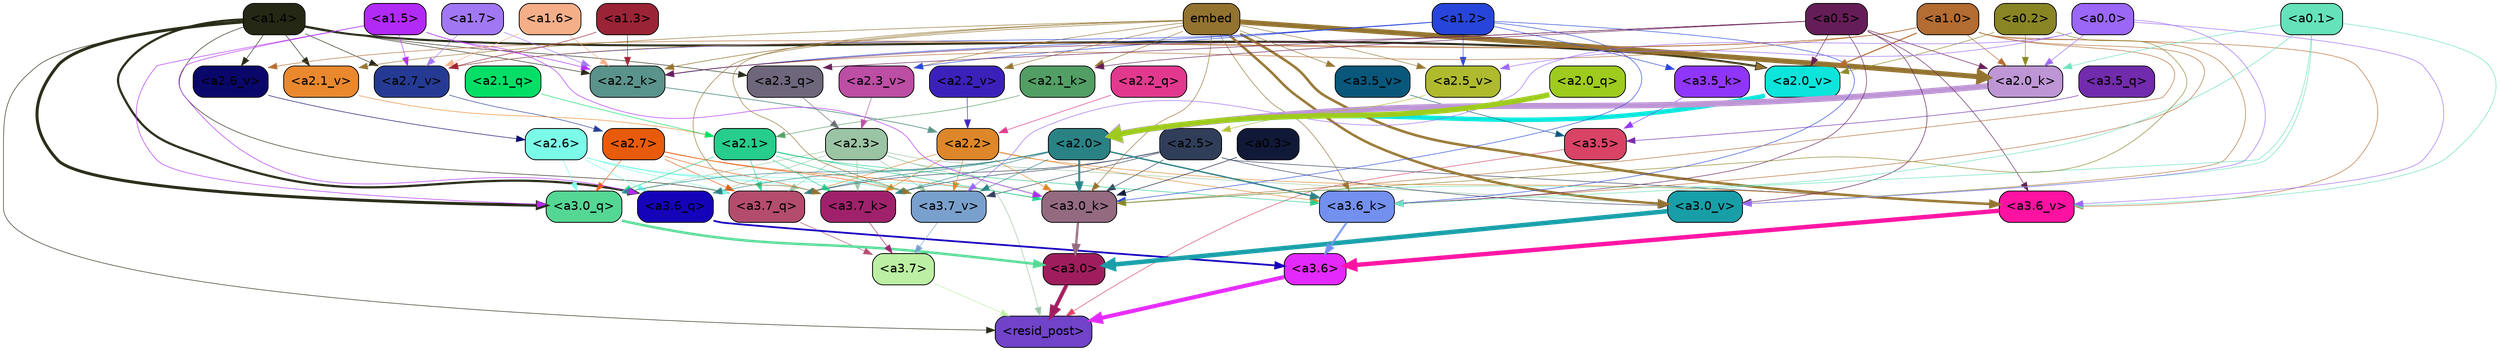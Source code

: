 strict digraph "" {
	graph [bgcolor=transparent,
		layout=dot,
		overlap=false,
		splines=true
	];
	"<a3.7>"	[color=black,
		fillcolor="#bcefa3",
		fontname=Helvetica,
		shape=box,
		style="filled, rounded"];
	"<resid_post>"	[color=black,
		fillcolor="#7043c8",
		fontname=Helvetica,
		shape=box,
		style="filled, rounded"];
	"<a3.7>" -> "<resid_post>"	[color="#bcefa3",
		penwidth=0.6];
	"<a3.6>"	[color=black,
		fillcolor="#e329fb",
		fontname=Helvetica,
		shape=box,
		style="filled, rounded"];
	"<a3.6>" -> "<resid_post>"	[color="#e329fb",
		penwidth=4.648244500160217];
	"<a3.5>"	[color=black,
		fillcolor="#d94365",
		fontname=Helvetica,
		shape=box,
		style="filled, rounded"];
	"<a3.5>" -> "<resid_post>"	[color="#d94365",
		penwidth=0.6];
	"<a3.0>"	[color=black,
		fillcolor="#9f1d5d",
		fontname=Helvetica,
		shape=box,
		style="filled, rounded"];
	"<a3.0>" -> "<resid_post>"	[color="#9f1d5d",
		penwidth=4.3288813829422];
	"<a2.3>"	[color=black,
		fillcolor="#9bc4a4",
		fontname=Helvetica,
		shape=box,
		style="filled, rounded"];
	"<a2.3>" -> "<resid_post>"	[color="#9bc4a4",
		penwidth=0.6];
	"<a3.7_q>"	[color=black,
		fillcolor="#b44c6d",
		fontname=Helvetica,
		shape=box,
		style="filled, rounded"];
	"<a2.3>" -> "<a3.7_q>"	[color="#9bc4a4",
		penwidth=0.6];
	"<a3.6_q>"	[color=black,
		fillcolor="#1503b9",
		fontname=Helvetica,
		shape=box,
		style="filled, rounded"];
	"<a2.3>" -> "<a3.6_q>"	[color="#9bc4a4",
		penwidth=0.6];
	"<a3.0_q>"	[color=black,
		fillcolor="#55d794",
		fontname=Helvetica,
		shape=box,
		style="filled, rounded"];
	"<a2.3>" -> "<a3.0_q>"	[color="#9bc4a4",
		penwidth=0.6];
	"<a3.7_k>"	[color=black,
		fillcolor="#a0216b",
		fontname=Helvetica,
		shape=box,
		style="filled, rounded"];
	"<a2.3>" -> "<a3.7_k>"	[color="#9bc4a4",
		penwidth=0.6];
	"<a3.0_k>"	[color=black,
		fillcolor="#946a81",
		fontname=Helvetica,
		shape=box,
		style="filled, rounded"];
	"<a2.3>" -> "<a3.0_k>"	[color="#9bc4a4",
		penwidth=0.6];
	"<a3.7_v>"	[color=black,
		fillcolor="#79a0cd",
		fontname=Helvetica,
		shape=box,
		style="filled, rounded"];
	"<a2.3>" -> "<a3.7_v>"	[color="#9bc4a4",
		penwidth=0.6];
	"<a3.0_v>"	[color=black,
		fillcolor="#189ea7",
		fontname=Helvetica,
		shape=box,
		style="filled, rounded"];
	"<a2.3>" -> "<a3.0_v>"	[color="#9bc4a4",
		penwidth=0.6];
	"<a1.4>"	[color=black,
		fillcolor="#252814",
		fontname=Helvetica,
		shape=box,
		style="filled, rounded"];
	"<a1.4>" -> "<resid_post>"	[color="#252814",
		penwidth=0.6];
	"<a1.4>" -> "<a3.7_q>"	[color="#252814",
		penwidth=0.6];
	"<a1.4>" -> "<a3.6_q>"	[color="#252814",
		penwidth=2.5397292599081993];
	"<a1.4>" -> "<a3.0_q>"	[color="#252814",
		penwidth=3.3985572457313538];
	"<a2.3_q>"	[color=black,
		fillcolor="#6e667b",
		fontname=Helvetica,
		shape=box,
		style="filled, rounded"];
	"<a1.4>" -> "<a2.3_q>"	[color="#252814",
		penwidth=0.6];
	"<a2.2_k>"	[color=black,
		fillcolor="#5a938b",
		fontname=Helvetica,
		shape=box,
		style="filled, rounded"];
	"<a1.4>" -> "<a2.2_k>"	[color="#252814",
		penwidth=0.6];
	"<a2.7_v>"	[color=black,
		fillcolor="#253a93",
		fontname=Helvetica,
		shape=box,
		style="filled, rounded"];
	"<a1.4>" -> "<a2.7_v>"	[color="#252814",
		penwidth=0.6];
	"<a2.6_v>"	[color=black,
		fillcolor="#0a076a",
		fontname=Helvetica,
		shape=box,
		style="filled, rounded"];
	"<a1.4>" -> "<a2.6_v>"	[color="#252814",
		penwidth=0.6];
	"<a2.1_v>"	[color=black,
		fillcolor="#ea882d",
		fontname=Helvetica,
		shape=box,
		style="filled, rounded"];
	"<a1.4>" -> "<a2.1_v>"	[color="#252814",
		penwidth=0.6];
	"<a2.0_v>"	[color=black,
		fillcolor="#0be5db",
		fontname=Helvetica,
		shape=box,
		style="filled, rounded"];
	"<a1.4>" -> "<a2.0_v>"	[color="#252814",
		penwidth=2.3308929204940796];
	"<a3.7_q>" -> "<a3.7>"	[color="#b44c6d",
		penwidth=0.6];
	"<a3.6_q>" -> "<a3.6>"	[color="#1503b9",
		penwidth=2.03758105635643];
	"<a3.5_q>"	[color=black,
		fillcolor="#712bac",
		fontname=Helvetica,
		shape=box,
		style="filled, rounded"];
	"<a3.5_q>" -> "<a3.5>"	[color="#712bac",
		penwidth=0.6];
	"<a3.0_q>" -> "<a3.0>"	[color="#55d794",
		penwidth=2.8638100624084473];
	"<a3.7_k>" -> "<a3.7>"	[color="#a0216b",
		penwidth=0.6];
	"<a3.6_k>"	[color=black,
		fillcolor="#7390ee",
		fontname=Helvetica,
		shape=box,
		style="filled, rounded"];
	"<a3.6_k>" -> "<a3.6>"	[color="#7390ee",
		penwidth=2.174198240041733];
	"<a3.5_k>"	[color=black,
		fillcolor="#9036fa",
		fontname=Helvetica,
		shape=box,
		style="filled, rounded"];
	"<a3.5_k>" -> "<a3.5>"	[color="#9036fa",
		penwidth=0.6];
	"<a3.0_k>" -> "<a3.0>"	[color="#946a81",
		penwidth=2.6274144649505615];
	"<a3.7_v>" -> "<a3.7>"	[color="#79a0cd",
		penwidth=0.6];
	"<a3.6_v>"	[color=black,
		fillcolor="#fd12a1",
		fontname=Helvetica,
		shape=box,
		style="filled, rounded"];
	"<a3.6_v>" -> "<a3.6>"	[color="#fd12a1",
		penwidth=5.002329230308533];
	"<a3.5_v>"	[color=black,
		fillcolor="#09577b",
		fontname=Helvetica,
		shape=box,
		style="filled, rounded"];
	"<a3.5_v>" -> "<a3.5>"	[color="#09577b",
		penwidth=0.6];
	"<a3.0_v>" -> "<a3.0>"	[color="#189ea7",
		penwidth=5.188832879066467];
	"<a2.7>"	[color=black,
		fillcolor="#e85b0a",
		fontname=Helvetica,
		shape=box,
		style="filled, rounded"];
	"<a2.7>" -> "<a3.7_q>"	[color="#e85b0a",
		penwidth=0.6];
	"<a2.7>" -> "<a3.0_q>"	[color="#e85b0a",
		penwidth=0.6];
	"<a2.7>" -> "<a3.7_k>"	[color="#e85b0a",
		penwidth=0.6];
	"<a2.7>" -> "<a3.0_k>"	[color="#e85b0a",
		penwidth=0.6];
	"<a2.7>" -> "<a3.7_v>"	[color="#e85b0a",
		penwidth=0.6];
	"<a2.6>"	[color=black,
		fillcolor="#7bfce8",
		fontname=Helvetica,
		shape=box,
		style="filled, rounded"];
	"<a2.6>" -> "<a3.7_q>"	[color="#7bfce8",
		penwidth=0.6];
	"<a2.6>" -> "<a3.6_q>"	[color="#7bfce8",
		penwidth=0.6];
	"<a2.6>" -> "<a3.0_q>"	[color="#7bfce8",
		penwidth=0.6];
	"<a2.6>" -> "<a3.7_k>"	[color="#7bfce8",
		penwidth=0.6];
	"<a2.6>" -> "<a3.0_k>"	[color="#7bfce8",
		penwidth=0.6];
	"<a2.6>" -> "<a3.7_v>"	[color="#7bfce8",
		penwidth=0.6];
	"<a2.5>"	[color=black,
		fillcolor="#303e5a",
		fontname=Helvetica,
		shape=box,
		style="filled, rounded"];
	"<a2.5>" -> "<a3.7_q>"	[color="#303e5a",
		penwidth=0.6];
	"<a2.5>" -> "<a3.7_k>"	[color="#303e5a",
		penwidth=0.6];
	"<a2.5>" -> "<a3.0_k>"	[color="#303e5a",
		penwidth=0.6];
	"<a2.5>" -> "<a3.7_v>"	[color="#303e5a",
		penwidth=0.6];
	"<a2.5>" -> "<a3.6_v>"	[color="#303e5a",
		penwidth=0.6];
	"<a2.5>" -> "<a3.0_v>"	[color="#303e5a",
		penwidth=0.6];
	"<a2.2>"	[color=black,
		fillcolor="#dd872a",
		fontname=Helvetica,
		shape=box,
		style="filled, rounded"];
	"<a2.2>" -> "<a3.7_q>"	[color="#dd872a",
		penwidth=0.6];
	"<a2.2>" -> "<a3.7_k>"	[color="#dd872a",
		penwidth=0.6];
	"<a2.2>" -> "<a3.6_k>"	[color="#dd872a",
		penwidth=0.6];
	"<a2.2>" -> "<a3.0_k>"	[color="#dd872a",
		penwidth=0.6];
	"<a2.2>" -> "<a3.7_v>"	[color="#dd872a",
		penwidth=0.6];
	"<a2.2>" -> "<a3.6_v>"	[color="#dd872a",
		penwidth=0.6];
	"<a2.1>"	[color=black,
		fillcolor="#26cd8c",
		fontname=Helvetica,
		shape=box,
		style="filled, rounded"];
	"<a2.1>" -> "<a3.7_q>"	[color="#26cd8c",
		penwidth=0.6];
	"<a2.1>" -> "<a3.0_q>"	[color="#26cd8c",
		penwidth=0.6];
	"<a2.1>" -> "<a3.7_k>"	[color="#26cd8c",
		penwidth=0.6];
	"<a2.1>" -> "<a3.6_k>"	[color="#26cd8c",
		penwidth=0.6];
	"<a2.1>" -> "<a3.0_k>"	[color="#26cd8c",
		penwidth=0.6];
	"<a2.1>" -> "<a3.7_v>"	[color="#26cd8c",
		penwidth=0.6];
	"<a2.0>"	[color=black,
		fillcolor="#2b8285",
		fontname=Helvetica,
		shape=box,
		style="filled, rounded"];
	"<a2.0>" -> "<a3.7_q>"	[color="#2b8285",
		penwidth=0.6];
	"<a2.0>" -> "<a3.6_q>"	[color="#2b8285",
		penwidth=0.6];
	"<a2.0>" -> "<a3.0_q>"	[color="#2b8285",
		penwidth=0.6];
	"<a2.0>" -> "<a3.7_k>"	[color="#2b8285",
		penwidth=0.6];
	"<a2.0>" -> "<a3.6_k>"	[color="#2b8285",
		penwidth=1.5717863738536835];
	"<a2.0>" -> "<a3.0_k>"	[color="#2b8285",
		penwidth=2.205150544643402];
	"<a2.0>" -> "<a3.7_v>"	[color="#2b8285",
		penwidth=0.6];
	"<a1.5>"	[color=black,
		fillcolor="#b22af6",
		fontname=Helvetica,
		shape=box,
		style="filled, rounded"];
	"<a1.5>" -> "<a3.6_q>"	[color="#b22af6",
		penwidth=0.6];
	"<a1.5>" -> "<a3.0_q>"	[color="#b22af6",
		penwidth=0.6];
	"<a1.5>" -> "<a3.0_k>"	[color="#b22af6",
		penwidth=0.6];
	"<a1.5>" -> "<a2.2_k>"	[color="#b22af6",
		penwidth=0.6];
	"<a1.5>" -> "<a2.7_v>"	[color="#b22af6",
		penwidth=0.6];
	embed	[color=black,
		fillcolor="#937330",
		fontname=Helvetica,
		shape=box,
		style="filled, rounded"];
	embed -> "<a3.7_k>"	[color="#937330",
		penwidth=0.6];
	embed -> "<a3.6_k>"	[color="#937330",
		penwidth=0.6];
	embed -> "<a3.0_k>"	[color="#937330",
		penwidth=0.6];
	embed -> "<a3.7_v>"	[color="#937330",
		penwidth=0.6];
	embed -> "<a3.6_v>"	[color="#937330",
		penwidth=2.882729172706604];
	embed -> "<a3.5_v>"	[color="#937330",
		penwidth=0.6];
	embed -> "<a3.0_v>"	[color="#937330",
		penwidth=2.812090039253235];
	embed -> "<a2.2_k>"	[color="#937330",
		penwidth=0.6694881916046143];
	"<a2.1_k>"	[color=black,
		fillcolor="#529e64",
		fontname=Helvetica,
		shape=box,
		style="filled, rounded"];
	embed -> "<a2.1_k>"	[color="#937330",
		penwidth=0.6];
	"<a2.0_k>"	[color=black,
		fillcolor="#be96d5",
		fontname=Helvetica,
		shape=box,
		style="filled, rounded"];
	embed -> "<a2.0_k>"	[color="#937330",
		penwidth=5.809704422950745];
	"<a2.5_v>"	[color=black,
		fillcolor="#afba2f",
		fontname=Helvetica,
		shape=box,
		style="filled, rounded"];
	embed -> "<a2.5_v>"	[color="#937330",
		penwidth=0.6];
	"<a2.3_v>"	[color=black,
		fillcolor="#bc4ea4",
		fontname=Helvetica,
		shape=box,
		style="filled, rounded"];
	embed -> "<a2.3_v>"	[color="#937330",
		penwidth=0.6];
	"<a2.2_v>"	[color=black,
		fillcolor="#3b21ba",
		fontname=Helvetica,
		shape=box,
		style="filled, rounded"];
	embed -> "<a2.2_v>"	[color="#937330",
		penwidth=0.6];
	embed -> "<a2.1_v>"	[color="#937330",
		penwidth=0.6];
	embed -> "<a2.0_v>"	[color="#937330",
		penwidth=0.6];
	"<a1.2>"	[color=black,
		fillcolor="#2745da",
		fontname=Helvetica,
		shape=box,
		style="filled, rounded"];
	"<a1.2>" -> "<a3.6_k>"	[color="#2745da",
		penwidth=0.6];
	"<a1.2>" -> "<a3.5_k>"	[color="#2745da",
		penwidth=0.6];
	"<a1.2>" -> "<a3.0_k>"	[color="#2745da",
		penwidth=0.6];
	"<a1.2>" -> "<a2.2_k>"	[color="#2745da",
		penwidth=0.6];
	"<a1.2>" -> "<a2.7_v>"	[color="#2745da",
		penwidth=0.6];
	"<a1.2>" -> "<a2.5_v>"	[color="#2745da",
		penwidth=0.6];
	"<a1.2>" -> "<a2.3_v>"	[color="#2745da",
		penwidth=0.6];
	"<a1.0>"	[color=black,
		fillcolor="#b36c32",
		fontname=Helvetica,
		shape=box,
		style="filled, rounded"];
	"<a1.0>" -> "<a3.6_k>"	[color="#b36c32",
		penwidth=0.6];
	"<a1.0>" -> "<a3.0_k>"	[color="#b36c32",
		penwidth=0.6];
	"<a1.0>" -> "<a3.6_v>"	[color="#b36c32",
		penwidth=0.6];
	"<a1.0>" -> "<a3.0_v>"	[color="#b36c32",
		penwidth=0.6];
	"<a1.0>" -> "<a2.2_k>"	[color="#b36c32",
		penwidth=0.6];
	"<a1.0>" -> "<a2.0_k>"	[color="#b36c32",
		penwidth=0.6];
	"<a1.0>" -> "<a2.7_v>"	[color="#b36c32",
		penwidth=0.6];
	"<a1.0>" -> "<a2.6_v>"	[color="#b36c32",
		penwidth=0.6];
	"<a1.0>" -> "<a2.0_v>"	[color="#b36c32",
		penwidth=1.2632839679718018];
	"<a0.5>"	[color=black,
		fillcolor="#651d57",
		fontname=Helvetica,
		shape=box,
		style="filled, rounded"];
	"<a0.5>" -> "<a3.6_k>"	[color="#651d57",
		penwidth=0.6];
	"<a0.5>" -> "<a3.6_v>"	[color="#651d57",
		penwidth=0.6];
	"<a0.5>" -> "<a3.0_v>"	[color="#651d57",
		penwidth=0.6281400918960571];
	"<a0.5>" -> "<a2.3_q>"	[color="#651d57",
		penwidth=0.6];
	"<a0.5>" -> "<a2.2_k>"	[color="#651d57",
		penwidth=0.6];
	"<a0.5>" -> "<a2.1_k>"	[color="#651d57",
		penwidth=0.6];
	"<a0.5>" -> "<a2.0_k>"	[color="#651d57",
		penwidth=0.6196913719177246];
	"<a0.5>" -> "<a2.0_v>"	[color="#651d57",
		penwidth=0.6];
	"<a0.1>"	[color=black,
		fillcolor="#65e2ba",
		fontname=Helvetica,
		shape=box,
		style="filled, rounded"];
	"<a0.1>" -> "<a3.6_k>"	[color="#65e2ba",
		penwidth=0.6];
	"<a0.1>" -> "<a3.0_k>"	[color="#65e2ba",
		penwidth=0.6];
	"<a0.1>" -> "<a3.6_v>"	[color="#65e2ba",
		penwidth=0.6];
	"<a0.1>" -> "<a3.0_v>"	[color="#65e2ba",
		penwidth=0.6];
	"<a0.1>" -> "<a2.0_k>"	[color="#65e2ba",
		penwidth=0.6];
	"<a0.3>"	[color=black,
		fillcolor="#101937",
		fontname=Helvetica,
		shape=box,
		style="filled, rounded"];
	"<a0.3>" -> "<a3.0_k>"	[color="#101937",
		penwidth=0.6];
	"<a0.2>"	[color=black,
		fillcolor="#898525",
		fontname=Helvetica,
		shape=box,
		style="filled, rounded"];
	"<a0.2>" -> "<a3.0_k>"	[color="#898525",
		penwidth=0.6];
	"<a0.2>" -> "<a2.0_k>"	[color="#898525",
		penwidth=0.6];
	"<a0.2>" -> "<a2.0_v>"	[color="#898525",
		penwidth=0.6];
	"<a0.0>"	[color=black,
		fillcolor="#9a67f7",
		fontname=Helvetica,
		shape=box,
		style="filled, rounded"];
	"<a0.0>" -> "<a3.7_v>"	[color="#9a67f7",
		penwidth=0.6];
	"<a0.0>" -> "<a3.6_v>"	[color="#9a67f7",
		penwidth=0.6];
	"<a0.0>" -> "<a3.0_v>"	[color="#9a67f7",
		penwidth=0.6];
	"<a0.0>" -> "<a2.0_k>"	[color="#9a67f7",
		penwidth=0.6];
	"<a0.0>" -> "<a2.5_v>"	[color="#9a67f7",
		penwidth=0.6];
	"<a2.3_q>" -> "<a2.3>"	[color="#6e667b",
		penwidth=0.6];
	"<a2.2_q>"	[color=black,
		fillcolor="#e2398e",
		fontname=Helvetica,
		shape=box,
		style="filled, rounded"];
	"<a2.2_q>" -> "<a2.2>"	[color="#e2398e",
		penwidth=0.6299107074737549];
	"<a2.1_q>"	[color=black,
		fillcolor="#03df66",
		fontname=Helvetica,
		shape=box,
		style="filled, rounded"];
	"<a2.1_q>" -> "<a2.1>"	[color="#03df66",
		penwidth=0.6];
	"<a2.0_q>"	[color=black,
		fillcolor="#9ecb1e",
		fontname=Helvetica,
		shape=box,
		style="filled, rounded"];
	"<a2.0_q>" -> "<a2.0>"	[color="#9ecb1e",
		penwidth=6.081655263900757];
	"<a2.2_k>" -> "<a2.2>"	[color="#5a938b",
		penwidth=0.8337457180023193];
	"<a2.1_k>" -> "<a2.1>"	[color="#529e64",
		penwidth=0.6];
	"<a2.0_k>" -> "<a2.0>"	[color="#be96d5",
		penwidth=6.795950889587402];
	"<a2.7_v>" -> "<a2.7>"	[color="#253a93",
		penwidth=0.6];
	"<a2.6_v>" -> "<a2.6>"	[color="#0a076a",
		penwidth=0.6];
	"<a2.5_v>" -> "<a2.5>"	[color="#afba2f",
		penwidth=0.6];
	"<a2.3_v>" -> "<a2.3>"	[color="#bc4ea4",
		penwidth=0.6];
	"<a2.2_v>" -> "<a2.2>"	[color="#3b21ba",
		penwidth=0.6];
	"<a2.1_v>" -> "<a2.1>"	[color="#ea882d",
		penwidth=0.6];
	"<a2.0_v>" -> "<a2.0>"	[color="#0be5db",
		penwidth=5.211444020271301];
	"<a1.7>"	[color=black,
		fillcolor="#a177f4",
		fontname=Helvetica,
		shape=box,
		style="filled, rounded"];
	"<a1.7>" -> "<a2.2_k>"	[color="#a177f4",
		penwidth=0.6];
	"<a1.7>" -> "<a2.7_v>"	[color="#a177f4",
		penwidth=0.6];
	"<a1.6>"	[color=black,
		fillcolor="#f4af89",
		fontname=Helvetica,
		shape=box,
		style="filled, rounded"];
	"<a1.6>" -> "<a2.2_k>"	[color="#f4af89",
		penwidth=0.6];
	"<a1.6>" -> "<a2.7_v>"	[color="#f4af89",
		penwidth=0.6];
	"<a1.3>"	[color=black,
		fillcolor="#9a2435",
		fontname=Helvetica,
		shape=box,
		style="filled, rounded"];
	"<a1.3>" -> "<a2.2_k>"	[color="#9a2435",
		penwidth=0.6];
	"<a1.3>" -> "<a2.7_v>"	[color="#9a2435",
		penwidth=0.6];
}
